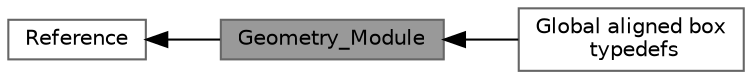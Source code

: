 digraph "Geometry_Module"
{
 // LATEX_PDF_SIZE
  bgcolor="transparent";
  edge [fontname=Helvetica,fontsize=10,labelfontname=Helvetica,labelfontsize=10];
  node [fontname=Helvetica,fontsize=10,shape=box,height=0.2,width=0.4];
  rankdir=LR;
  Node1 [id="Node000001",label="Geometry_Module",height=0.2,width=0.4,color="gray40", fillcolor="grey60", style="filled", fontcolor="black",tooltip=" "];
  Node2 [id="Node000002",label="Reference",height=0.2,width=0.4,color="grey40", fillcolor="white", style="filled",URL="$group___geometry___reference.html",tooltip=" "];
  Node3 [id="Node000003",label="Global aligned box\l typedefs",height=0.2,width=0.4,color="grey40", fillcolor="white", style="filled",URL="$group__alignedboxtypedefs.html",tooltip=" "];
  Node2->Node1 [shape=plaintext, dir="back", style="solid"];
  Node1->Node3 [shape=plaintext, dir="back", style="solid"];
}
